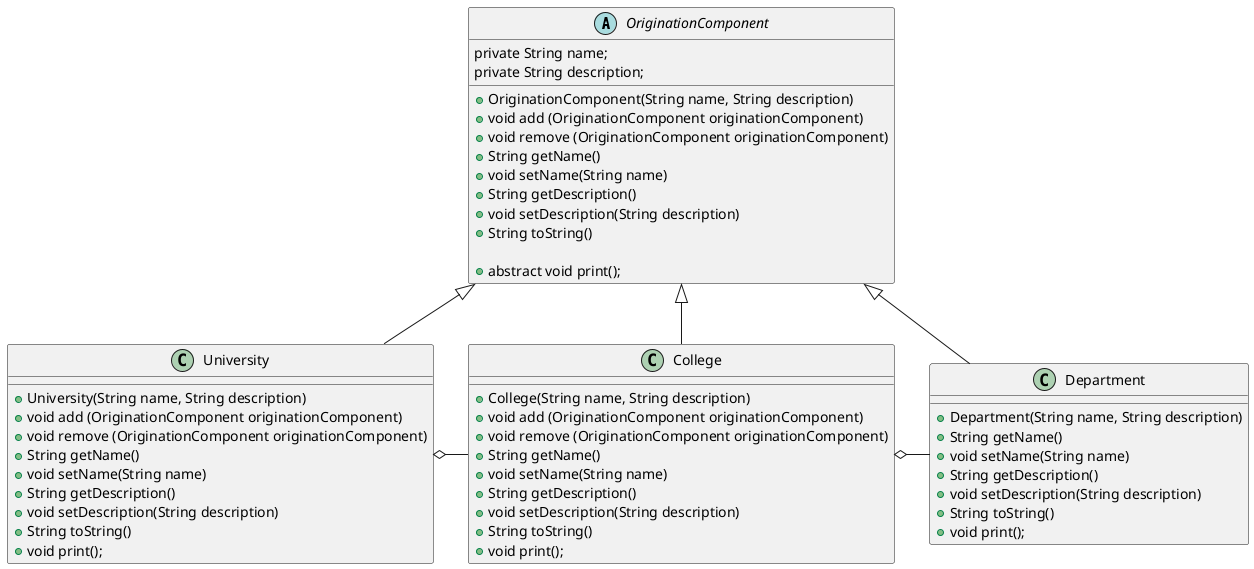 @startuml
abstract class OriginationComponent {
    private String name;
    private String description;

    + OriginationComponent(String name, String description)
    + void add (OriginationComponent originationComponent)
    + void remove (OriginationComponent originationComponent)
    + String getName()
    + void setName(String name)
    + String getDescription()
    + void setDescription(String description)
    + String toString()

    + abstract void print();
}

class University extends OriginationComponent {
    + University(String name, String description)
    + void add (OriginationComponent originationComponent)
    + void remove (OriginationComponent originationComponent)
    + String getName()
    + void setName(String name)
    + String getDescription()
    + void setDescription(String description)
    + String toString()
    + void print();
}

class College extends OriginationComponent {
    + College(String name, String description)
    + void add (OriginationComponent originationComponent)
    + void remove (OriginationComponent originationComponent)
    + String getName()
    + void setName(String name)
    + String getDescription()
    + void setDescription(String description)
    + String toString()
    + void print();
}

class Department extends OriginationComponent {
    + Department(String name, String description)
    + String getName()
    + void setName(String name)
    + String getDescription()
    + void setDescription(String description)
    + String toString()
    + void print();
}

University o- College
College o- Department
@enduml